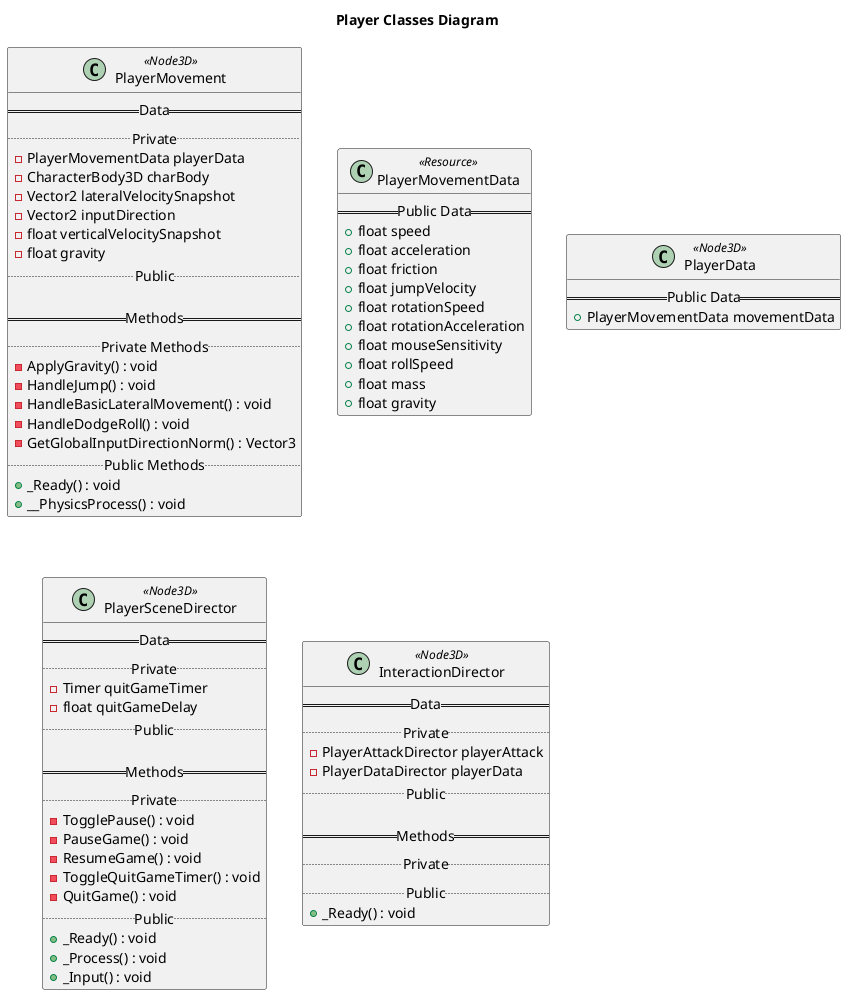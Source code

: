 @startuml Player Classes

title Player Classes Diagram

class PlayerMovement <<Node3D>>{
    == Data ==
    .. Private ..
    - PlayerMovementData playerData
    - CharacterBody3D charBody
    - Vector2 lateralVelocitySnapshot
    - Vector2 inputDirection
    - float verticalVelocitySnapshot
    - float gravity
    .. Public ..

    == Methods ==
    .. Private Methods ..
    - ApplyGravity() : void
    - HandleJump() : void
    - HandleBasicLateralMovement() : void
    - HandleDodgeRoll() : void
    - GetGlobalInputDirectionNorm() : Vector3
    .. Public Methods ..
    + _Ready() : void
    + __PhysicsProcess() : void
}

class PlayerMovementData <<Resource>> {
    == Public Data ==
    + float speed
    + float acceleration
    + float friction
    + float jumpVelocity
    + float rotationSpeed
    + float rotationAcceleration
    + float mouseSensitivity
    + float rollSpeed
    + float mass
    + float gravity
}

class PlayerData <<Node3D>>{
    == Public Data ==
    + PlayerMovementData movementData
}

class PlayerSceneDirector <<Node3D>>{
    == Data ==
    .. Private ..
    - Timer quitGameTimer
    - float quitGameDelay
    .. Public ..

    == Methods ==
    .. Private ..
    - TogglePause() : void
    - PauseGame() : void
    - ResumeGame() : void
    - ToggleQuitGameTimer() : void
    - QuitGame() : void
    .. Public ..
    + _Ready() : void
    + _Process() : void
    + _Input() : void
}

class InteractionDirector <<Node3D>>{
    == Data ==
    .. Private ..
    - PlayerAttackDirector playerAttack
    - PlayerDataDirector playerData
    .. Public ..

    == Methods ==
    .. Private ..
    .. Public ..
    + _Ready() : void
}

@enduml
